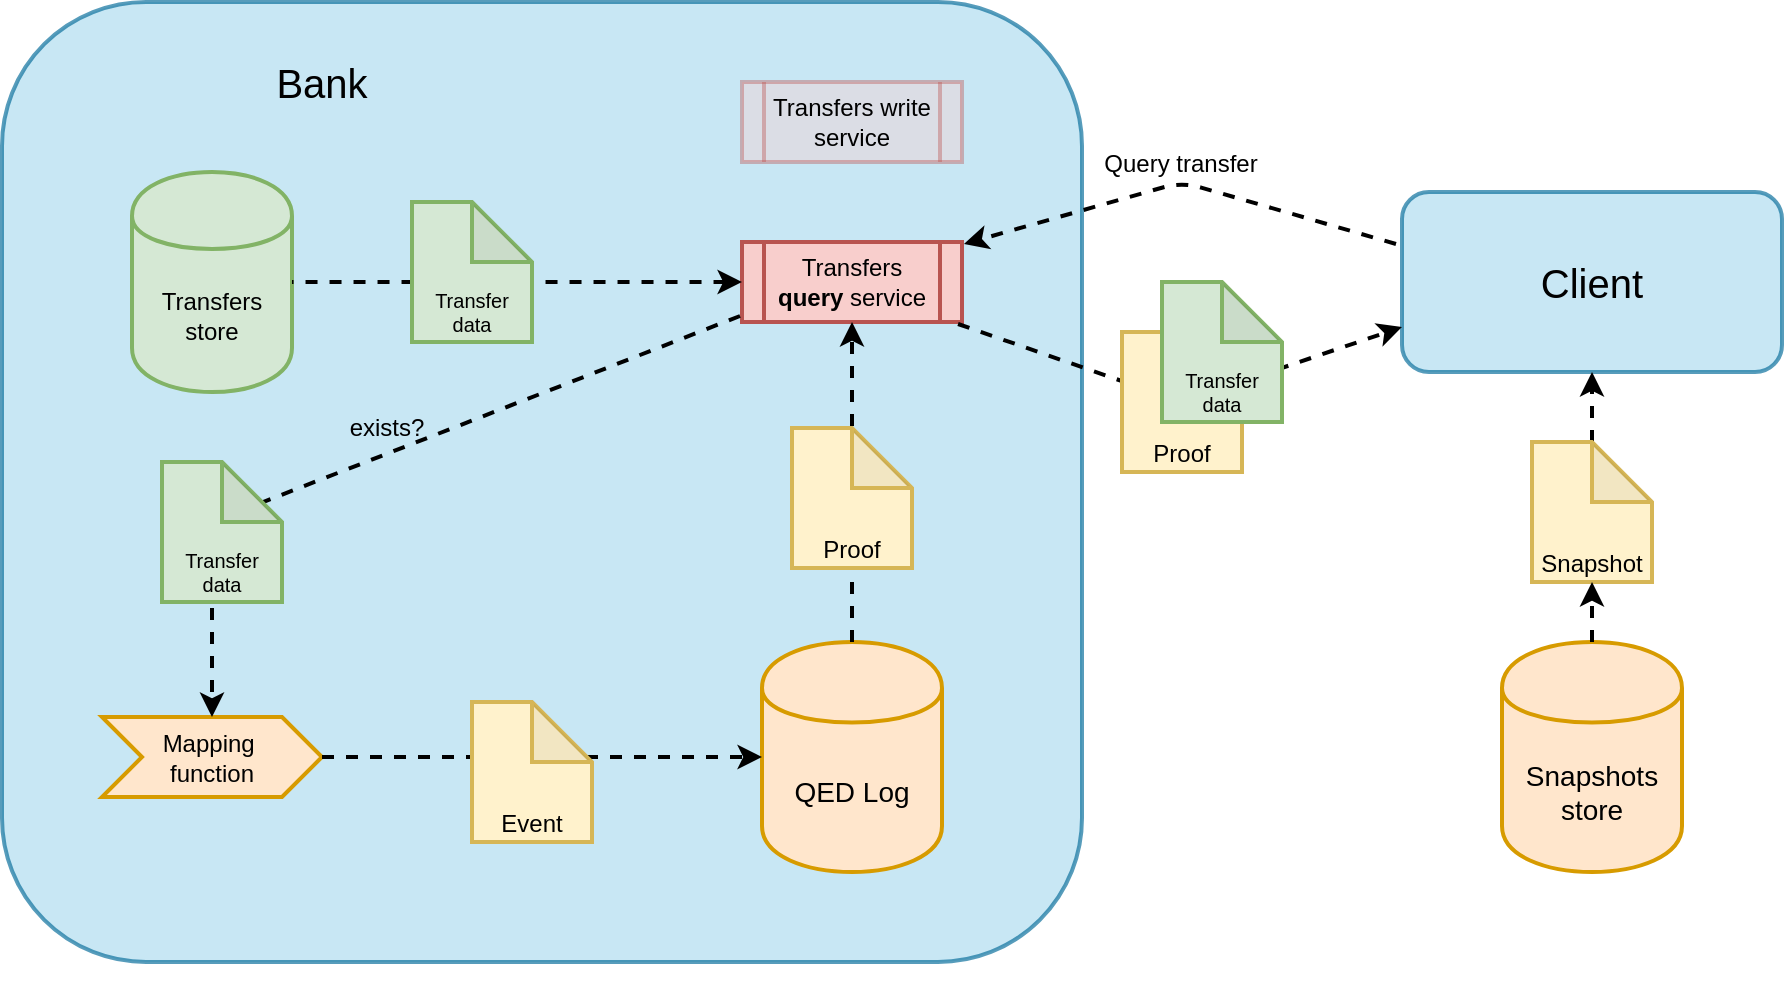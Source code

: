 <mxfile version="10.7.1" type="device"><diagram id="90Mbb3BDWCVHuqE5yGpk" name="Página-1"><mxGraphModel dx="1398" dy="899" grid="1" gridSize="10" guides="1" tooltips="1" connect="1" arrows="1" fold="1" page="1" pageScale="1" pageWidth="1169" pageHeight="827" math="0" shadow="0"><root><mxCell id="0"/><mxCell id="1" parent="0"/><mxCell id="ydvNbMDG4c6TnhuXwjNS-55" value="" style="group" vertex="1" connectable="0" parent="1"><mxGeometry x="60" y="200" width="890" height="480" as="geometry"/></mxCell><mxCell id="ydvNbMDG4c6TnhuXwjNS-46" value="" style="group" vertex="1" connectable="0" parent="ydvNbMDG4c6TnhuXwjNS-55"><mxGeometry width="890" height="480" as="geometry"/></mxCell><mxCell id="ydvNbMDG4c6TnhuXwjNS-37" value="" style="group" vertex="1" connectable="0" parent="ydvNbMDG4c6TnhuXwjNS-46"><mxGeometry width="890" height="480" as="geometry"/></mxCell><mxCell id="ydvNbMDG4c6TnhuXwjNS-36" value="" style="group" vertex="1" connectable="0" parent="ydvNbMDG4c6TnhuXwjNS-37"><mxGeometry width="890" height="480" as="geometry"/></mxCell><mxCell id="ydvNbMDG4c6TnhuXwjNS-1" value="" style="rounded=1;whiteSpace=wrap;html=1;fillColor=#b1ddf0;strokeColor=#10739e;strokeWidth=2;opacity=70;" vertex="1" parent="ydvNbMDG4c6TnhuXwjNS-36"><mxGeometry width="540" height="480" as="geometry"/></mxCell><mxCell id="ydvNbMDG4c6TnhuXwjNS-3" value="Transfers &lt;b&gt;query&lt;/b&gt; service" style="shape=process;whiteSpace=wrap;html=1;backgroundOutline=1;fillColor=#f8cecc;strokeColor=#b85450;strokeWidth=2;" vertex="1" parent="ydvNbMDG4c6TnhuXwjNS-36"><mxGeometry x="370" y="120" width="110" height="40" as="geometry"/></mxCell><mxCell id="ydvNbMDG4c6TnhuXwjNS-4" value="Transfers write service" style="shape=process;whiteSpace=wrap;html=1;backgroundOutline=1;fillColor=#f8cecc;strokeColor=#b85450;strokeWidth=2;glass=0;shadow=0;opacity=40;" vertex="1" parent="ydvNbMDG4c6TnhuXwjNS-36"><mxGeometry x="370" y="40" width="110" height="40" as="geometry"/></mxCell><mxCell id="ydvNbMDG4c6TnhuXwjNS-5" value="&lt;font style=&quot;font-size: 20px&quot;&gt;Client&lt;/font&gt;" style="rounded=1;whiteSpace=wrap;html=1;fillColor=#b1ddf0;strokeColor=#10739e;strokeWidth=2;fontSize=16;opacity=70;" vertex="1" parent="ydvNbMDG4c6TnhuXwjNS-36"><mxGeometry x="700" y="95" width="190" height="90" as="geometry"/></mxCell><mxCell id="ydvNbMDG4c6TnhuXwjNS-13" value="&lt;font style=&quot;font-size: 20px&quot;&gt;Bank&lt;/font&gt;" style="text;html=1;strokeColor=none;fillColor=none;align=center;verticalAlign=middle;whiteSpace=wrap;rounded=0;labelBackgroundColor=none;fontSize=16;" vertex="1" parent="ydvNbMDG4c6TnhuXwjNS-36"><mxGeometry x="140" y="30" width="40" height="20" as="geometry"/></mxCell><mxCell id="ydvNbMDG4c6TnhuXwjNS-19" value="&lt;span style=&quot;background-color: rgb(255, 255, 255); font-size: 12px;&quot;&gt;&lt;font style=&quot;font-size: 12px;&quot;&gt;Query transfer&lt;/font&gt;&lt;/span&gt;" style="endArrow=classic;html=1;labelBackgroundColor=#B1DDF0;fontSize=12;entryX=1.009;entryY=0.025;entryDx=0;entryDy=0;dashed=1;strokeWidth=2;entryPerimeter=0;verticalAlign=bottom;" edge="1" parent="ydvNbMDG4c6TnhuXwjNS-36" target="ydvNbMDG4c6TnhuXwjNS-3"><mxGeometry width="50" height="50" relative="1" as="geometry"><mxPoint x="697" y="121" as="sourcePoint"/><mxPoint x="50" y="560" as="targetPoint"/><Array as="points"><mxPoint x="590" y="90"/></Array></mxGeometry></mxCell><mxCell id="ydvNbMDG4c6TnhuXwjNS-2" value="Transfers store" style="shape=cylinder;whiteSpace=wrap;html=1;boundedLbl=1;backgroundOutline=1;fillColor=#d5e8d4;strokeColor=#82b366;strokeWidth=2;" vertex="1" parent="ydvNbMDG4c6TnhuXwjNS-36"><mxGeometry x="65" y="85" width="80" height="110" as="geometry"/></mxCell><mxCell id="ydvNbMDG4c6TnhuXwjNS-22" value="" style="endArrow=none;html=1;labelBackgroundColor=#B1DDF0;fontSize=10;exitX=0;exitY=0.5;exitDx=0;exitDy=0;entryX=1;entryY=0.5;entryDx=0;entryDy=0;strokeWidth=2;dashed=1;startArrow=classic;startFill=1;endFill=0;" edge="1" parent="ydvNbMDG4c6TnhuXwjNS-36" source="ydvNbMDG4c6TnhuXwjNS-3" target="ydvNbMDG4c6TnhuXwjNS-2"><mxGeometry width="50" height="50" relative="1" as="geometry"><mxPoint y="620" as="sourcePoint"/><mxPoint x="50" y="570" as="targetPoint"/></mxGeometry></mxCell><mxCell id="ydvNbMDG4c6TnhuXwjNS-30" value="&lt;font style=&quot;font-size: 12px&quot;&gt;Mapping&amp;nbsp;&lt;br&gt;function&lt;/font&gt;&lt;br&gt;" style="shape=step;perimeter=stepPerimeter;whiteSpace=wrap;html=1;fixedSize=1;rounded=0;shadow=0;glass=0;comic=0;labelBackgroundColor=none;strokeColor=#d79b00;strokeWidth=2;fillColor=#ffe6cc;fontSize=10;" vertex="1" parent="ydvNbMDG4c6TnhuXwjNS-36"><mxGeometry x="50" y="357.5" width="110" height="40" as="geometry"/></mxCell><mxCell id="ydvNbMDG4c6TnhuXwjNS-32" value="&lt;font style=&quot;font-size: 14px&quot;&gt;QED Log&lt;/font&gt;" style="shape=cylinder;whiteSpace=wrap;html=1;boundedLbl=1;backgroundOutline=1;rounded=0;shadow=0;glass=0;comic=0;labelBackgroundColor=none;strokeColor=#d79b00;strokeWidth=2;fillColor=#ffe6cc;fontSize=10;" vertex="1" parent="ydvNbMDG4c6TnhuXwjNS-36"><mxGeometry x="380" y="320" width="90" height="115" as="geometry"/></mxCell><mxCell id="ydvNbMDG4c6TnhuXwjNS-34" value="" style="endArrow=classic;html=1;labelBackgroundColor=#B1DDF0;fontSize=10;exitX=1;exitY=0.5;exitDx=0;exitDy=0;entryX=0;entryY=0.5;entryDx=0;entryDy=0;strokeWidth=2;dashed=1;" edge="1" parent="ydvNbMDG4c6TnhuXwjNS-36" source="ydvNbMDG4c6TnhuXwjNS-30" target="ydvNbMDG4c6TnhuXwjNS-32"><mxGeometry width="50" height="50" relative="1" as="geometry"><mxPoint y="620" as="sourcePoint"/><mxPoint x="50" y="570" as="targetPoint"/></mxGeometry></mxCell><mxCell id="ydvNbMDG4c6TnhuXwjNS-31" value="&lt;font style=&quot;font-size: 12px&quot;&gt;Event&lt;/font&gt;" style="shape=note;whiteSpace=wrap;html=1;backgroundOutline=1;darkOpacity=0.05;labelBackgroundColor=#FFF2CC;strokeWidth=2;fontSize=10;verticalAlign=bottom;fillColor=#fff2cc;strokeColor=#d6b656;" vertex="1" parent="ydvNbMDG4c6TnhuXwjNS-36"><mxGeometry x="235" y="350" width="60" height="70" as="geometry"/></mxCell><mxCell id="ydvNbMDG4c6TnhuXwjNS-35" style="edgeStyle=orthogonalEdgeStyle;rounded=0;orthogonalLoop=1;jettySize=auto;html=1;exitX=0.5;exitY=1;exitDx=0;exitDy=0;dashed=1;labelBackgroundColor=#B1DDF0;strokeWidth=2;fontSize=10;" edge="1" parent="ydvNbMDG4c6TnhuXwjNS-36" source="ydvNbMDG4c6TnhuXwjNS-1" target="ydvNbMDG4c6TnhuXwjNS-1"><mxGeometry relative="1" as="geometry"/></mxCell><mxCell id="ydvNbMDG4c6TnhuXwjNS-39" value="" style="endArrow=classic;html=1;dashed=1;labelBackgroundColor=#B1DDF0;strokeWidth=2;fontSize=10;exitX=0.5;exitY=0;exitDx=0;exitDy=0;entryX=0.5;entryY=1;entryDx=0;entryDy=0;" edge="1" parent="ydvNbMDG4c6TnhuXwjNS-36" source="ydvNbMDG4c6TnhuXwjNS-32" target="ydvNbMDG4c6TnhuXwjNS-3"><mxGeometry width="50" height="50" relative="1" as="geometry"><mxPoint y="560" as="sourcePoint"/><mxPoint x="50" y="510" as="targetPoint"/></mxGeometry></mxCell><mxCell id="ydvNbMDG4c6TnhuXwjNS-38" value="&lt;font style=&quot;font-size: 12px&quot;&gt;Proof&lt;/font&gt;" style="shape=note;whiteSpace=wrap;html=1;backgroundOutline=1;darkOpacity=0.05;labelBackgroundColor=#FFF2CC;strokeWidth=2;fontSize=10;verticalAlign=bottom;fillColor=#fff2cc;strokeColor=#d6b656;" vertex="1" parent="ydvNbMDG4c6TnhuXwjNS-36"><mxGeometry x="395" y="213" width="60" height="70" as="geometry"/></mxCell><mxCell id="ydvNbMDG4c6TnhuXwjNS-40" value="&lt;font style=&quot;font-size: 14px&quot;&gt;Snapshots store&lt;/font&gt;" style="shape=cylinder;whiteSpace=wrap;html=1;boundedLbl=1;backgroundOutline=1;rounded=0;shadow=0;glass=0;comic=0;labelBackgroundColor=none;strokeColor=#d79b00;strokeWidth=2;fillColor=#ffe6cc;fontSize=10;" vertex="1" parent="ydvNbMDG4c6TnhuXwjNS-36"><mxGeometry x="750" y="320" width="90" height="115" as="geometry"/></mxCell><mxCell id="ydvNbMDG4c6TnhuXwjNS-43" value="" style="endArrow=classic;html=1;dashed=1;labelBackgroundColor=#B1DDF0;strokeWidth=2;fontSize=10;entryX=0.5;entryY=1;entryDx=0;entryDy=0;" edge="1" parent="ydvNbMDG4c6TnhuXwjNS-36" source="ydvNbMDG4c6TnhuXwjNS-42" target="ydvNbMDG4c6TnhuXwjNS-5"><mxGeometry width="50" height="50" relative="1" as="geometry"><mxPoint x="690" y="280" as="sourcePoint"/><mxPoint x="50" y="510" as="targetPoint"/></mxGeometry></mxCell><mxCell id="ydvNbMDG4c6TnhuXwjNS-45" value="" style="endArrow=classic;html=1;dashed=1;labelBackgroundColor=#B1DDF0;strokeWidth=2;fontSize=10;exitX=0.982;exitY=1.025;exitDx=0;exitDy=0;entryX=0;entryY=0.75;entryDx=0;entryDy=0;exitPerimeter=0;" edge="1" parent="ydvNbMDG4c6TnhuXwjNS-36" source="ydvNbMDG4c6TnhuXwjNS-3" target="ydvNbMDG4c6TnhuXwjNS-5"><mxGeometry width="50" height="50" relative="1" as="geometry"><mxPoint y="560" as="sourcePoint"/><mxPoint x="50" y="510" as="targetPoint"/><Array as="points"><mxPoint x="590" y="200"/></Array></mxGeometry></mxCell><mxCell id="ydvNbMDG4c6TnhuXwjNS-41" value="&lt;font style=&quot;font-size: 12px&quot;&gt;Proof&lt;/font&gt;" style="shape=note;whiteSpace=wrap;html=1;backgroundOutline=1;darkOpacity=0.05;labelBackgroundColor=#FFF2CC;strokeWidth=2;fontSize=10;verticalAlign=bottom;fillColor=#fff2cc;strokeColor=#d6b656;" vertex="1" parent="ydvNbMDG4c6TnhuXwjNS-36"><mxGeometry x="560" y="165" width="60" height="70" as="geometry"/></mxCell><mxCell id="ydvNbMDG4c6TnhuXwjNS-52" value="exists?" style="endArrow=classic;html=1;dashed=1;labelBackgroundColor=none;strokeWidth=2;fontSize=12;exitX=-0.009;exitY=0.925;exitDx=0;exitDy=0;exitPerimeter=0;entryX=0.5;entryY=0;entryDx=0;entryDy=0;verticalAlign=bottom;labelPosition=center;verticalLabelPosition=top;align=center;spacingTop=1;spacingLeft=1;spacingBottom=1;spacingRight=1;spacing=5;" edge="1" parent="ydvNbMDG4c6TnhuXwjNS-36" source="ydvNbMDG4c6TnhuXwjNS-3" target="ydvNbMDG4c6TnhuXwjNS-30"><mxGeometry width="50" height="50" relative="1" as="geometry"><mxPoint y="560" as="sourcePoint"/><mxPoint x="50" y="510" as="targetPoint"/><Array as="points"><mxPoint x="105" y="260"/></Array></mxGeometry></mxCell><mxCell id="ydvNbMDG4c6TnhuXwjNS-27" value="Transfer data" style="shape=note;whiteSpace=wrap;html=1;backgroundOutline=1;darkOpacity=0.05;labelBackgroundColor=#D5E8D4;strokeWidth=2;fontSize=10;verticalAlign=bottom;fillColor=#d5e8d4;strokeColor=#82b366;" vertex="1" parent="ydvNbMDG4c6TnhuXwjNS-36"><mxGeometry x="80" y="230" width="60" height="70" as="geometry"/></mxCell><mxCell id="ydvNbMDG4c6TnhuXwjNS-42" value="&lt;font style=&quot;font-size: 12px&quot;&gt;Snapshot&lt;/font&gt;" style="shape=note;whiteSpace=wrap;html=1;backgroundOutline=1;darkOpacity=0.05;labelBackgroundColor=#FFF2CC;strokeWidth=2;fontSize=10;verticalAlign=bottom;fillColor=#fff2cc;strokeColor=#d6b656;" vertex="1" parent="ydvNbMDG4c6TnhuXwjNS-36"><mxGeometry x="765" y="220" width="60" height="70" as="geometry"/></mxCell><mxCell id="ydvNbMDG4c6TnhuXwjNS-53" value="" style="endArrow=classic;html=1;dashed=1;labelBackgroundColor=#B1DDF0;strokeWidth=2;fontSize=10;entryX=0.5;entryY=1;entryDx=0;entryDy=0;" edge="1" parent="ydvNbMDG4c6TnhuXwjNS-36" source="ydvNbMDG4c6TnhuXwjNS-40" target="ydvNbMDG4c6TnhuXwjNS-42"><mxGeometry width="50" height="50" relative="1" as="geometry"><mxPoint x="855" y="520" as="sourcePoint"/><mxPoint x="855" y="385" as="targetPoint"/></mxGeometry></mxCell><mxCell id="ydvNbMDG4c6TnhuXwjNS-21" value="Transfer data" style="shape=note;whiteSpace=wrap;html=1;backgroundOutline=1;darkOpacity=0.05;labelBackgroundColor=#D5E8D4;strokeWidth=2;fontSize=10;verticalAlign=bottom;fillColor=#d5e8d4;strokeColor=#82b366;" vertex="1" parent="ydvNbMDG4c6TnhuXwjNS-36"><mxGeometry x="580" y="140" width="60" height="70" as="geometry"/></mxCell><mxCell id="ydvNbMDG4c6TnhuXwjNS-54" value="Transfer data" style="shape=note;whiteSpace=wrap;html=1;backgroundOutline=1;darkOpacity=0.05;labelBackgroundColor=#D5E8D4;strokeWidth=2;fontSize=10;verticalAlign=bottom;fillColor=#d5e8d4;strokeColor=#82b366;" vertex="1" parent="ydvNbMDG4c6TnhuXwjNS-36"><mxGeometry x="205" y="100" width="60" height="70" as="geometry"/></mxCell></root></mxGraphModel></diagram></mxfile>